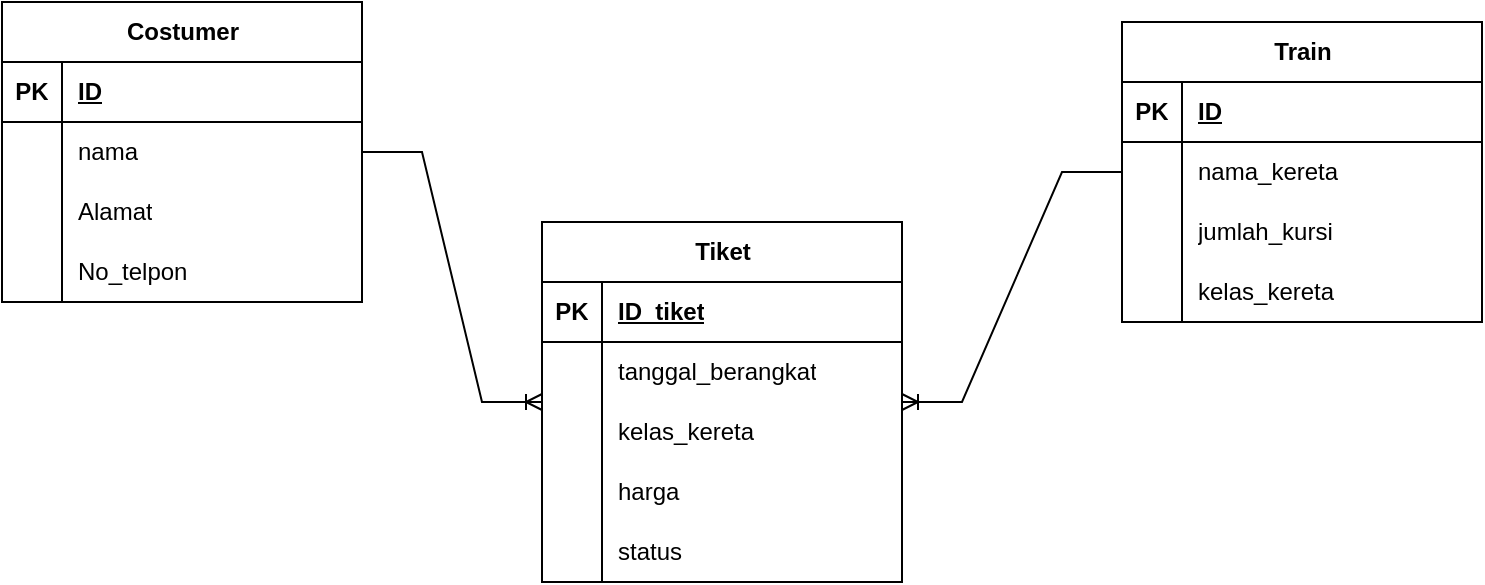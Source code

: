 <mxfile version="21.0.10" type="device" pages="3"><diagram name="erd" id="ecZaJtW9NN0FXfGNxja_"><mxGraphModel dx="880" dy="484" grid="1" gridSize="10" guides="1" tooltips="1" connect="1" arrows="1" fold="1" page="1" pageScale="1" pageWidth="827" pageHeight="1169" math="0" shadow="0"><root><mxCell id="0"/><mxCell id="1" parent="0"/><mxCell id="vj-siuB-gYmQ4uBqwAVQ-1" value="Costumer" style="shape=table;startSize=30;container=1;collapsible=1;childLayout=tableLayout;fixedRows=1;rowLines=0;fontStyle=1;align=center;resizeLast=1;html=1;" vertex="1" parent="1"><mxGeometry x="40" y="140" width="180" height="150" as="geometry"/></mxCell><mxCell id="vj-siuB-gYmQ4uBqwAVQ-2" value="" style="shape=tableRow;horizontal=0;startSize=0;swimlaneHead=0;swimlaneBody=0;fillColor=none;collapsible=0;dropTarget=0;points=[[0,0.5],[1,0.5]];portConstraint=eastwest;top=0;left=0;right=0;bottom=1;" vertex="1" parent="vj-siuB-gYmQ4uBqwAVQ-1"><mxGeometry y="30" width="180" height="30" as="geometry"/></mxCell><mxCell id="vj-siuB-gYmQ4uBqwAVQ-3" value="PK" style="shape=partialRectangle;connectable=0;fillColor=none;top=0;left=0;bottom=0;right=0;fontStyle=1;overflow=hidden;whiteSpace=wrap;html=1;" vertex="1" parent="vj-siuB-gYmQ4uBqwAVQ-2"><mxGeometry width="30" height="30" as="geometry"><mxRectangle width="30" height="30" as="alternateBounds"/></mxGeometry></mxCell><mxCell id="vj-siuB-gYmQ4uBqwAVQ-4" value="ID" style="shape=partialRectangle;connectable=0;fillColor=none;top=0;left=0;bottom=0;right=0;align=left;spacingLeft=6;fontStyle=5;overflow=hidden;whiteSpace=wrap;html=1;" vertex="1" parent="vj-siuB-gYmQ4uBqwAVQ-2"><mxGeometry x="30" width="150" height="30" as="geometry"><mxRectangle width="150" height="30" as="alternateBounds"/></mxGeometry></mxCell><mxCell id="vj-siuB-gYmQ4uBqwAVQ-5" value="" style="shape=tableRow;horizontal=0;startSize=0;swimlaneHead=0;swimlaneBody=0;fillColor=none;collapsible=0;dropTarget=0;points=[[0,0.5],[1,0.5]];portConstraint=eastwest;top=0;left=0;right=0;bottom=0;" vertex="1" parent="vj-siuB-gYmQ4uBqwAVQ-1"><mxGeometry y="60" width="180" height="30" as="geometry"/></mxCell><mxCell id="vj-siuB-gYmQ4uBqwAVQ-6" value="" style="shape=partialRectangle;connectable=0;fillColor=none;top=0;left=0;bottom=0;right=0;editable=1;overflow=hidden;whiteSpace=wrap;html=1;" vertex="1" parent="vj-siuB-gYmQ4uBqwAVQ-5"><mxGeometry width="30" height="30" as="geometry"><mxRectangle width="30" height="30" as="alternateBounds"/></mxGeometry></mxCell><mxCell id="vj-siuB-gYmQ4uBqwAVQ-7" value="nama" style="shape=partialRectangle;connectable=0;fillColor=none;top=0;left=0;bottom=0;right=0;align=left;spacingLeft=6;overflow=hidden;whiteSpace=wrap;html=1;" vertex="1" parent="vj-siuB-gYmQ4uBqwAVQ-5"><mxGeometry x="30" width="150" height="30" as="geometry"><mxRectangle width="150" height="30" as="alternateBounds"/></mxGeometry></mxCell><mxCell id="vj-siuB-gYmQ4uBqwAVQ-8" value="" style="shape=tableRow;horizontal=0;startSize=0;swimlaneHead=0;swimlaneBody=0;fillColor=none;collapsible=0;dropTarget=0;points=[[0,0.5],[1,0.5]];portConstraint=eastwest;top=0;left=0;right=0;bottom=0;" vertex="1" parent="vj-siuB-gYmQ4uBqwAVQ-1"><mxGeometry y="90" width="180" height="30" as="geometry"/></mxCell><mxCell id="vj-siuB-gYmQ4uBqwAVQ-9" value="" style="shape=partialRectangle;connectable=0;fillColor=none;top=0;left=0;bottom=0;right=0;editable=1;overflow=hidden;whiteSpace=wrap;html=1;" vertex="1" parent="vj-siuB-gYmQ4uBqwAVQ-8"><mxGeometry width="30" height="30" as="geometry"><mxRectangle width="30" height="30" as="alternateBounds"/></mxGeometry></mxCell><mxCell id="vj-siuB-gYmQ4uBqwAVQ-10" value="Alamat" style="shape=partialRectangle;connectable=0;fillColor=none;top=0;left=0;bottom=0;right=0;align=left;spacingLeft=6;overflow=hidden;whiteSpace=wrap;html=1;" vertex="1" parent="vj-siuB-gYmQ4uBqwAVQ-8"><mxGeometry x="30" width="150" height="30" as="geometry"><mxRectangle width="150" height="30" as="alternateBounds"/></mxGeometry></mxCell><mxCell id="vj-siuB-gYmQ4uBqwAVQ-11" value="" style="shape=tableRow;horizontal=0;startSize=0;swimlaneHead=0;swimlaneBody=0;fillColor=none;collapsible=0;dropTarget=0;points=[[0,0.5],[1,0.5]];portConstraint=eastwest;top=0;left=0;right=0;bottom=0;" vertex="1" parent="vj-siuB-gYmQ4uBqwAVQ-1"><mxGeometry y="120" width="180" height="30" as="geometry"/></mxCell><mxCell id="vj-siuB-gYmQ4uBqwAVQ-12" value="" style="shape=partialRectangle;connectable=0;fillColor=none;top=0;left=0;bottom=0;right=0;editable=1;overflow=hidden;whiteSpace=wrap;html=1;" vertex="1" parent="vj-siuB-gYmQ4uBqwAVQ-11"><mxGeometry width="30" height="30" as="geometry"><mxRectangle width="30" height="30" as="alternateBounds"/></mxGeometry></mxCell><mxCell id="vj-siuB-gYmQ4uBqwAVQ-13" value="No_telpon" style="shape=partialRectangle;connectable=0;fillColor=none;top=0;left=0;bottom=0;right=0;align=left;spacingLeft=6;overflow=hidden;whiteSpace=wrap;html=1;" vertex="1" parent="vj-siuB-gYmQ4uBqwAVQ-11"><mxGeometry x="30" width="150" height="30" as="geometry"><mxRectangle width="150" height="30" as="alternateBounds"/></mxGeometry></mxCell><mxCell id="vj-siuB-gYmQ4uBqwAVQ-14" value="Train" style="shape=table;startSize=30;container=1;collapsible=1;childLayout=tableLayout;fixedRows=1;rowLines=0;fontStyle=1;align=center;resizeLast=1;html=1;" vertex="1" parent="1"><mxGeometry x="600" y="150" width="180" height="150" as="geometry"/></mxCell><mxCell id="vj-siuB-gYmQ4uBqwAVQ-15" value="" style="shape=tableRow;horizontal=0;startSize=0;swimlaneHead=0;swimlaneBody=0;fillColor=none;collapsible=0;dropTarget=0;points=[[0,0.5],[1,0.5]];portConstraint=eastwest;top=0;left=0;right=0;bottom=1;" vertex="1" parent="vj-siuB-gYmQ4uBqwAVQ-14"><mxGeometry y="30" width="180" height="30" as="geometry"/></mxCell><mxCell id="vj-siuB-gYmQ4uBqwAVQ-16" value="PK" style="shape=partialRectangle;connectable=0;fillColor=none;top=0;left=0;bottom=0;right=0;fontStyle=1;overflow=hidden;whiteSpace=wrap;html=1;" vertex="1" parent="vj-siuB-gYmQ4uBqwAVQ-15"><mxGeometry width="30" height="30" as="geometry"><mxRectangle width="30" height="30" as="alternateBounds"/></mxGeometry></mxCell><mxCell id="vj-siuB-gYmQ4uBqwAVQ-17" value="ID" style="shape=partialRectangle;connectable=0;fillColor=none;top=0;left=0;bottom=0;right=0;align=left;spacingLeft=6;fontStyle=5;overflow=hidden;whiteSpace=wrap;html=1;" vertex="1" parent="vj-siuB-gYmQ4uBqwAVQ-15"><mxGeometry x="30" width="150" height="30" as="geometry"><mxRectangle width="150" height="30" as="alternateBounds"/></mxGeometry></mxCell><mxCell id="vj-siuB-gYmQ4uBqwAVQ-18" value="" style="shape=tableRow;horizontal=0;startSize=0;swimlaneHead=0;swimlaneBody=0;fillColor=none;collapsible=0;dropTarget=0;points=[[0,0.5],[1,0.5]];portConstraint=eastwest;top=0;left=0;right=0;bottom=0;" vertex="1" parent="vj-siuB-gYmQ4uBqwAVQ-14"><mxGeometry y="60" width="180" height="30" as="geometry"/></mxCell><mxCell id="vj-siuB-gYmQ4uBqwAVQ-19" value="" style="shape=partialRectangle;connectable=0;fillColor=none;top=0;left=0;bottom=0;right=0;editable=1;overflow=hidden;whiteSpace=wrap;html=1;" vertex="1" parent="vj-siuB-gYmQ4uBqwAVQ-18"><mxGeometry width="30" height="30" as="geometry"><mxRectangle width="30" height="30" as="alternateBounds"/></mxGeometry></mxCell><mxCell id="vj-siuB-gYmQ4uBqwAVQ-20" value="nama_kereta" style="shape=partialRectangle;connectable=0;fillColor=none;top=0;left=0;bottom=0;right=0;align=left;spacingLeft=6;overflow=hidden;whiteSpace=wrap;html=1;" vertex="1" parent="vj-siuB-gYmQ4uBqwAVQ-18"><mxGeometry x="30" width="150" height="30" as="geometry"><mxRectangle width="150" height="30" as="alternateBounds"/></mxGeometry></mxCell><mxCell id="vj-siuB-gYmQ4uBqwAVQ-21" value="" style="shape=tableRow;horizontal=0;startSize=0;swimlaneHead=0;swimlaneBody=0;fillColor=none;collapsible=0;dropTarget=0;points=[[0,0.5],[1,0.5]];portConstraint=eastwest;top=0;left=0;right=0;bottom=0;" vertex="1" parent="vj-siuB-gYmQ4uBqwAVQ-14"><mxGeometry y="90" width="180" height="30" as="geometry"/></mxCell><mxCell id="vj-siuB-gYmQ4uBqwAVQ-22" value="" style="shape=partialRectangle;connectable=0;fillColor=none;top=0;left=0;bottom=0;right=0;editable=1;overflow=hidden;whiteSpace=wrap;html=1;" vertex="1" parent="vj-siuB-gYmQ4uBqwAVQ-21"><mxGeometry width="30" height="30" as="geometry"><mxRectangle width="30" height="30" as="alternateBounds"/></mxGeometry></mxCell><mxCell id="vj-siuB-gYmQ4uBqwAVQ-23" value="jumlah_kursi" style="shape=partialRectangle;connectable=0;fillColor=none;top=0;left=0;bottom=0;right=0;align=left;spacingLeft=6;overflow=hidden;whiteSpace=wrap;html=1;" vertex="1" parent="vj-siuB-gYmQ4uBqwAVQ-21"><mxGeometry x="30" width="150" height="30" as="geometry"><mxRectangle width="150" height="30" as="alternateBounds"/></mxGeometry></mxCell><mxCell id="vj-siuB-gYmQ4uBqwAVQ-24" value="" style="shape=tableRow;horizontal=0;startSize=0;swimlaneHead=0;swimlaneBody=0;fillColor=none;collapsible=0;dropTarget=0;points=[[0,0.5],[1,0.5]];portConstraint=eastwest;top=0;left=0;right=0;bottom=0;" vertex="1" parent="vj-siuB-gYmQ4uBqwAVQ-14"><mxGeometry y="120" width="180" height="30" as="geometry"/></mxCell><mxCell id="vj-siuB-gYmQ4uBqwAVQ-25" value="" style="shape=partialRectangle;connectable=0;fillColor=none;top=0;left=0;bottom=0;right=0;editable=1;overflow=hidden;whiteSpace=wrap;html=1;" vertex="1" parent="vj-siuB-gYmQ4uBqwAVQ-24"><mxGeometry width="30" height="30" as="geometry"><mxRectangle width="30" height="30" as="alternateBounds"/></mxGeometry></mxCell><mxCell id="vj-siuB-gYmQ4uBqwAVQ-26" value="kelas_kereta" style="shape=partialRectangle;connectable=0;fillColor=none;top=0;left=0;bottom=0;right=0;align=left;spacingLeft=6;overflow=hidden;whiteSpace=wrap;html=1;" vertex="1" parent="vj-siuB-gYmQ4uBqwAVQ-24"><mxGeometry x="30" width="150" height="30" as="geometry"><mxRectangle width="150" height="30" as="alternateBounds"/></mxGeometry></mxCell><mxCell id="vj-siuB-gYmQ4uBqwAVQ-27" value="Tiket" style="shape=table;startSize=30;container=1;collapsible=1;childLayout=tableLayout;fixedRows=1;rowLines=0;fontStyle=1;align=center;resizeLast=1;html=1;" vertex="1" parent="1"><mxGeometry x="310" y="250" width="180" height="180" as="geometry"/></mxCell><mxCell id="vj-siuB-gYmQ4uBqwAVQ-28" value="" style="shape=tableRow;horizontal=0;startSize=0;swimlaneHead=0;swimlaneBody=0;fillColor=none;collapsible=0;dropTarget=0;points=[[0,0.5],[1,0.5]];portConstraint=eastwest;top=0;left=0;right=0;bottom=1;" vertex="1" parent="vj-siuB-gYmQ4uBqwAVQ-27"><mxGeometry y="30" width="180" height="30" as="geometry"/></mxCell><mxCell id="vj-siuB-gYmQ4uBqwAVQ-29" value="PK" style="shape=partialRectangle;connectable=0;fillColor=none;top=0;left=0;bottom=0;right=0;fontStyle=1;overflow=hidden;whiteSpace=wrap;html=1;" vertex="1" parent="vj-siuB-gYmQ4uBqwAVQ-28"><mxGeometry width="30" height="30" as="geometry"><mxRectangle width="30" height="30" as="alternateBounds"/></mxGeometry></mxCell><mxCell id="vj-siuB-gYmQ4uBqwAVQ-30" value="ID_tiket" style="shape=partialRectangle;connectable=0;fillColor=none;top=0;left=0;bottom=0;right=0;align=left;spacingLeft=6;fontStyle=5;overflow=hidden;whiteSpace=wrap;html=1;" vertex="1" parent="vj-siuB-gYmQ4uBqwAVQ-28"><mxGeometry x="30" width="150" height="30" as="geometry"><mxRectangle width="150" height="30" as="alternateBounds"/></mxGeometry></mxCell><mxCell id="vj-siuB-gYmQ4uBqwAVQ-31" value="" style="shape=tableRow;horizontal=0;startSize=0;swimlaneHead=0;swimlaneBody=0;fillColor=none;collapsible=0;dropTarget=0;points=[[0,0.5],[1,0.5]];portConstraint=eastwest;top=0;left=0;right=0;bottom=0;" vertex="1" parent="vj-siuB-gYmQ4uBqwAVQ-27"><mxGeometry y="60" width="180" height="30" as="geometry"/></mxCell><mxCell id="vj-siuB-gYmQ4uBqwAVQ-32" value="" style="shape=partialRectangle;connectable=0;fillColor=none;top=0;left=0;bottom=0;right=0;editable=1;overflow=hidden;whiteSpace=wrap;html=1;" vertex="1" parent="vj-siuB-gYmQ4uBqwAVQ-31"><mxGeometry width="30" height="30" as="geometry"><mxRectangle width="30" height="30" as="alternateBounds"/></mxGeometry></mxCell><mxCell id="vj-siuB-gYmQ4uBqwAVQ-33" value="tanggal_berangkat" style="shape=partialRectangle;connectable=0;fillColor=none;top=0;left=0;bottom=0;right=0;align=left;spacingLeft=6;overflow=hidden;whiteSpace=wrap;html=1;" vertex="1" parent="vj-siuB-gYmQ4uBqwAVQ-31"><mxGeometry x="30" width="150" height="30" as="geometry"><mxRectangle width="150" height="30" as="alternateBounds"/></mxGeometry></mxCell><mxCell id="vj-siuB-gYmQ4uBqwAVQ-34" value="" style="shape=tableRow;horizontal=0;startSize=0;swimlaneHead=0;swimlaneBody=0;fillColor=none;collapsible=0;dropTarget=0;points=[[0,0.5],[1,0.5]];portConstraint=eastwest;top=0;left=0;right=0;bottom=0;" vertex="1" parent="vj-siuB-gYmQ4uBqwAVQ-27"><mxGeometry y="90" width="180" height="30" as="geometry"/></mxCell><mxCell id="vj-siuB-gYmQ4uBqwAVQ-35" value="" style="shape=partialRectangle;connectable=0;fillColor=none;top=0;left=0;bottom=0;right=0;editable=1;overflow=hidden;whiteSpace=wrap;html=1;" vertex="1" parent="vj-siuB-gYmQ4uBqwAVQ-34"><mxGeometry width="30" height="30" as="geometry"><mxRectangle width="30" height="30" as="alternateBounds"/></mxGeometry></mxCell><mxCell id="vj-siuB-gYmQ4uBqwAVQ-36" value="kelas_kereta" style="shape=partialRectangle;connectable=0;fillColor=none;top=0;left=0;bottom=0;right=0;align=left;spacingLeft=6;overflow=hidden;whiteSpace=wrap;html=1;" vertex="1" parent="vj-siuB-gYmQ4uBqwAVQ-34"><mxGeometry x="30" width="150" height="30" as="geometry"><mxRectangle width="150" height="30" as="alternateBounds"/></mxGeometry></mxCell><mxCell id="vj-siuB-gYmQ4uBqwAVQ-37" value="" style="shape=tableRow;horizontal=0;startSize=0;swimlaneHead=0;swimlaneBody=0;fillColor=none;collapsible=0;dropTarget=0;points=[[0,0.5],[1,0.5]];portConstraint=eastwest;top=0;left=0;right=0;bottom=0;" vertex="1" parent="vj-siuB-gYmQ4uBqwAVQ-27"><mxGeometry y="120" width="180" height="30" as="geometry"/></mxCell><mxCell id="vj-siuB-gYmQ4uBqwAVQ-38" value="" style="shape=partialRectangle;connectable=0;fillColor=none;top=0;left=0;bottom=0;right=0;editable=1;overflow=hidden;whiteSpace=wrap;html=1;" vertex="1" parent="vj-siuB-gYmQ4uBqwAVQ-37"><mxGeometry width="30" height="30" as="geometry"><mxRectangle width="30" height="30" as="alternateBounds"/></mxGeometry></mxCell><mxCell id="vj-siuB-gYmQ4uBqwAVQ-39" value="harga" style="shape=partialRectangle;connectable=0;fillColor=none;top=0;left=0;bottom=0;right=0;align=left;spacingLeft=6;overflow=hidden;whiteSpace=wrap;html=1;" vertex="1" parent="vj-siuB-gYmQ4uBqwAVQ-37"><mxGeometry x="30" width="150" height="30" as="geometry"><mxRectangle width="150" height="30" as="alternateBounds"/></mxGeometry></mxCell><mxCell id="vj-siuB-gYmQ4uBqwAVQ-41" value="" style="shape=tableRow;horizontal=0;startSize=0;swimlaneHead=0;swimlaneBody=0;fillColor=none;collapsible=0;dropTarget=0;points=[[0,0.5],[1,0.5]];portConstraint=eastwest;top=0;left=0;right=0;bottom=0;" vertex="1" parent="vj-siuB-gYmQ4uBqwAVQ-27"><mxGeometry y="150" width="180" height="30" as="geometry"/></mxCell><mxCell id="vj-siuB-gYmQ4uBqwAVQ-42" value="" style="shape=partialRectangle;connectable=0;fillColor=none;top=0;left=0;bottom=0;right=0;editable=1;overflow=hidden;whiteSpace=wrap;html=1;" vertex="1" parent="vj-siuB-gYmQ4uBqwAVQ-41"><mxGeometry width="30" height="30" as="geometry"><mxRectangle width="30" height="30" as="alternateBounds"/></mxGeometry></mxCell><mxCell id="vj-siuB-gYmQ4uBqwAVQ-43" value="status" style="shape=partialRectangle;connectable=0;fillColor=none;top=0;left=0;bottom=0;right=0;align=left;spacingLeft=6;overflow=hidden;whiteSpace=wrap;html=1;" vertex="1" parent="vj-siuB-gYmQ4uBqwAVQ-41"><mxGeometry x="30" width="150" height="30" as="geometry"><mxRectangle width="150" height="30" as="alternateBounds"/></mxGeometry></mxCell><mxCell id="vj-siuB-gYmQ4uBqwAVQ-44" value="" style="edgeStyle=entityRelationEdgeStyle;fontSize=12;html=1;endArrow=ERoneToMany;rounded=0;" edge="1" parent="1" source="vj-siuB-gYmQ4uBqwAVQ-1" target="vj-siuB-gYmQ4uBqwAVQ-27"><mxGeometry width="100" height="100" relative="1" as="geometry"><mxPoint x="360" y="300" as="sourcePoint"/><mxPoint x="460" y="200" as="targetPoint"/></mxGeometry></mxCell><mxCell id="vj-siuB-gYmQ4uBqwAVQ-45" value="" style="edgeStyle=entityRelationEdgeStyle;fontSize=12;html=1;endArrow=ERoneToMany;rounded=0;" edge="1" parent="1" source="vj-siuB-gYmQ4uBqwAVQ-14" target="vj-siuB-gYmQ4uBqwAVQ-27"><mxGeometry width="100" height="100" relative="1" as="geometry"><mxPoint x="210" y="235" as="sourcePoint"/><mxPoint x="320" y="350" as="targetPoint"/></mxGeometry></mxCell></root></mxGraphModel></diagram><diagram id="PHd_CuRPOagNEDZ7wROY" name="Usecase Admin"><mxGraphModel dx="677" dy="372" grid="1" gridSize="10" guides="1" tooltips="1" connect="1" arrows="1" fold="1" page="1" pageScale="1" pageWidth="827" pageHeight="1169" math="0" shadow="0"><root><mxCell id="0"/><mxCell id="1" parent="0"/><mxCell id="5RoU_old1Uw-IMYX4mF1-1" value="Admin" style="shape=umlActor;verticalLabelPosition=bottom;verticalAlign=top;html=1;" vertex="1" parent="1"><mxGeometry x="630" y="200" width="30" height="60" as="geometry"/></mxCell><mxCell id="5RoU_old1Uw-IMYX4mF1-2" value="Mengelola Kereta" style="shape=ellipse;html=1;dashed=0;whiteSpace=wrap;perimeter=ellipsePerimeter;" vertex="1" parent="1"><mxGeometry x="813.5" y="160" width="153" height="40" as="geometry"/></mxCell><mxCell id="5RoU_old1Uw-IMYX4mF1-3" value="" style="endArrow=none;html=1;rounded=0;exitX=1;exitY=0.333;exitDx=0;exitDy=0;exitPerimeter=0;entryX=0;entryY=0.5;entryDx=0;entryDy=0;" edge="1" parent="1" source="5RoU_old1Uw-IMYX4mF1-1" target="5RoU_old1Uw-IMYX4mF1-2"><mxGeometry width="50" height="50" relative="1" as="geometry"><mxPoint x="960" y="230" as="sourcePoint"/><mxPoint x="310" y="250" as="targetPoint"/></mxGeometry></mxCell><mxCell id="5RoU_old1Uw-IMYX4mF1-4" value="tambah" style="shape=ellipse;html=1;dashed=0;whiteSpace=wrap;perimeter=ellipsePerimeter;" vertex="1" parent="1"><mxGeometry x="727" y="80" width="100" height="40" as="geometry"/></mxCell><mxCell id="5RoU_old1Uw-IMYX4mF1-5" value="edit" style="shape=ellipse;html=1;dashed=0;whiteSpace=wrap;perimeter=ellipsePerimeter;" vertex="1" parent="1"><mxGeometry x="840" y="80" width="100" height="40" as="geometry"/></mxCell><mxCell id="5RoU_old1Uw-IMYX4mF1-6" value="hapus" style="shape=ellipse;html=1;dashed=0;whiteSpace=wrap;perimeter=ellipsePerimeter;" vertex="1" parent="1"><mxGeometry x="960" y="80" width="100" height="40" as="geometry"/></mxCell><mxCell id="5RoU_old1Uw-IMYX4mF1-7" value="" style="endArrow=open;html=1;rounded=0;dashed=1;dashPattern=8 8;endFill=0;entryX=0.5;entryY=0;entryDx=0;entryDy=0;" edge="1" parent="1" source="5RoU_old1Uw-IMYX4mF1-4" target="5RoU_old1Uw-IMYX4mF1-2"><mxGeometry width="50" height="50" relative="1" as="geometry"><mxPoint x="535" y="234" as="sourcePoint"/><mxPoint x="394" y="175" as="targetPoint"/></mxGeometry></mxCell><mxCell id="5RoU_old1Uw-IMYX4mF1-8" value="" style="endArrow=open;html=1;rounded=0;dashed=1;dashPattern=8 8;endFill=0;" edge="1" parent="1" source="5RoU_old1Uw-IMYX4mF1-5" target="5RoU_old1Uw-IMYX4mF1-2"><mxGeometry width="50" height="50" relative="1" as="geometry"><mxPoint x="817" y="126" as="sourcePoint"/><mxPoint x="900" y="170" as="targetPoint"/></mxGeometry></mxCell><mxCell id="5RoU_old1Uw-IMYX4mF1-9" value="" style="endArrow=open;html=1;rounded=0;dashed=1;dashPattern=8 8;endFill=0;exitX=0.5;exitY=1;exitDx=0;exitDy=0;entryX=0.5;entryY=0;entryDx=0;entryDy=0;" edge="1" parent="1" source="5RoU_old1Uw-IMYX4mF1-6" target="5RoU_old1Uw-IMYX4mF1-2"><mxGeometry width="50" height="50" relative="1" as="geometry"><mxPoint x="900" y="130" as="sourcePoint"/><mxPoint x="900" y="170" as="targetPoint"/></mxGeometry></mxCell><mxCell id="5RoU_old1Uw-IMYX4mF1-10" value="Melihat Jadwal" style="shape=ellipse;html=1;dashed=0;whiteSpace=wrap;perimeter=ellipsePerimeter;" vertex="1" parent="1"><mxGeometry x="798.5" y="300" width="153" height="40" as="geometry"/></mxCell><mxCell id="5RoU_old1Uw-IMYX4mF1-11" value="tambah" style="shape=ellipse;html=1;dashed=0;whiteSpace=wrap;perimeter=ellipsePerimeter;" vertex="1" parent="1"><mxGeometry x="770" y="240" width="70" height="40" as="geometry"/></mxCell><mxCell id="5RoU_old1Uw-IMYX4mF1-12" value="edit" style="shape=ellipse;html=1;dashed=0;whiteSpace=wrap;perimeter=ellipsePerimeter;" vertex="1" parent="1"><mxGeometry x="845" y="210" width="60" height="35" as="geometry"/></mxCell><mxCell id="5RoU_old1Uw-IMYX4mF1-13" value="hapus" style="shape=ellipse;html=1;dashed=0;whiteSpace=wrap;perimeter=ellipsePerimeter;" vertex="1" parent="1"><mxGeometry x="910" y="245" width="70" height="30" as="geometry"/></mxCell><mxCell id="5RoU_old1Uw-IMYX4mF1-14" value="" style="endArrow=open;html=1;rounded=0;dashed=1;dashPattern=8 8;endFill=0;entryX=0.5;entryY=0;entryDx=0;entryDy=0;" edge="1" parent="1" source="5RoU_old1Uw-IMYX4mF1-11" target="5RoU_old1Uw-IMYX4mF1-10"><mxGeometry width="50" height="50" relative="1" as="geometry"><mxPoint x="515" y="374" as="sourcePoint"/><mxPoint x="374" y="315" as="targetPoint"/></mxGeometry></mxCell><mxCell id="5RoU_old1Uw-IMYX4mF1-15" value="" style="endArrow=open;html=1;rounded=0;dashed=1;dashPattern=8 8;endFill=0;" edge="1" parent="1" source="5RoU_old1Uw-IMYX4mF1-12" target="5RoU_old1Uw-IMYX4mF1-10"><mxGeometry width="50" height="50" relative="1" as="geometry"><mxPoint x="797" y="266" as="sourcePoint"/><mxPoint x="880" y="310" as="targetPoint"/></mxGeometry></mxCell><mxCell id="5RoU_old1Uw-IMYX4mF1-16" value="" style="endArrow=open;html=1;rounded=0;dashed=1;dashPattern=8 8;endFill=0;exitX=0.5;exitY=1;exitDx=0;exitDy=0;entryX=0.5;entryY=0;entryDx=0;entryDy=0;" edge="1" parent="1" source="5RoU_old1Uw-IMYX4mF1-13" target="5RoU_old1Uw-IMYX4mF1-10"><mxGeometry width="50" height="50" relative="1" as="geometry"><mxPoint x="880" y="270" as="sourcePoint"/><mxPoint x="880" y="310" as="targetPoint"/></mxGeometry></mxCell><mxCell id="5RoU_old1Uw-IMYX4mF1-17" value="" style="endArrow=none;html=1;rounded=0;exitX=1;exitY=0.333;exitDx=0;exitDy=0;exitPerimeter=0;entryX=0;entryY=0.5;entryDx=0;entryDy=0;" edge="1" parent="1" source="5RoU_old1Uw-IMYX4mF1-1" target="5RoU_old1Uw-IMYX4mF1-10"><mxGeometry width="50" height="50" relative="1" as="geometry"><mxPoint x="1060" y="260" as="sourcePoint"/><mxPoint x="939" y="207" as="targetPoint"/></mxGeometry></mxCell><mxCell id="5RoU_old1Uw-IMYX4mF1-18" value="&amp;lt;extend&amp;gt;" style="text;html=1;align=center;verticalAlign=middle;resizable=0;points=[];autosize=1;strokeColor=none;fillColor=none;" vertex="1" parent="1"><mxGeometry x="804" y="120" width="70" height="30" as="geometry"/></mxCell><mxCell id="5RoU_old1Uw-IMYX4mF1-19" value="&amp;lt;extend&amp;gt;" style="text;html=1;align=center;verticalAlign=middle;resizable=0;points=[];autosize=1;strokeColor=none;fillColor=none;" vertex="1" parent="1"><mxGeometry x="859" y="120" width="70" height="30" as="geometry"/></mxCell><mxCell id="5RoU_old1Uw-IMYX4mF1-20" value="&amp;lt;extend&amp;gt;" style="text;html=1;align=center;verticalAlign=middle;resizable=0;points=[];autosize=1;strokeColor=none;fillColor=none;" vertex="1" parent="1"><mxGeometry x="924" y="118" width="70" height="30" as="geometry"/></mxCell><mxCell id="5RoU_old1Uw-IMYX4mF1-21" value="&amp;lt;extend&amp;gt;" style="text;html=1;align=center;verticalAlign=middle;resizable=0;points=[];autosize=1;strokeColor=none;fillColor=none;" vertex="1" parent="1"><mxGeometry x="890" y="269" width="70" height="30" as="geometry"/></mxCell><mxCell id="5RoU_old1Uw-IMYX4mF1-22" value="&amp;lt;extend&amp;gt;" style="text;html=1;align=center;verticalAlign=middle;resizable=0;points=[];autosize=1;strokeColor=none;fillColor=none;" vertex="1" parent="1"><mxGeometry x="838" y="254" width="70" height="30" as="geometry"/></mxCell><mxCell id="5RoU_old1Uw-IMYX4mF1-23" value="&amp;lt;extend&amp;gt;" style="text;html=1;align=center;verticalAlign=middle;resizable=0;points=[];autosize=1;strokeColor=none;fillColor=none;" vertex="1" parent="1"><mxGeometry x="798.5" y="275" width="70" height="30" as="geometry"/></mxCell><mxCell id="5RoU_old1Uw-IMYX4mF1-24" value="Login" style="shape=ellipse;html=1;dashed=0;whiteSpace=wrap;perimeter=ellipsePerimeter;" vertex="1" parent="1"><mxGeometry x="1100" y="235" width="90" height="40" as="geometry"/></mxCell><mxCell id="5RoU_old1Uw-IMYX4mF1-28" value="" style="endArrow=classic;html=1;rounded=0;dashed=1;entryX=1;entryY=0.5;entryDx=0;entryDy=0;" edge="1" parent="1" source="5RoU_old1Uw-IMYX4mF1-24" target="5RoU_old1Uw-IMYX4mF1-2"><mxGeometry width="50" height="50" relative="1" as="geometry"><mxPoint x="910" y="300" as="sourcePoint"/><mxPoint x="960" y="250" as="targetPoint"/></mxGeometry></mxCell><mxCell id="5RoU_old1Uw-IMYX4mF1-29" value="" style="endArrow=classic;html=1;rounded=0;dashed=1;entryX=1;entryY=0.5;entryDx=0;entryDy=0;" edge="1" parent="1" source="5RoU_old1Uw-IMYX4mF1-24" target="5RoU_old1Uw-IMYX4mF1-10"><mxGeometry width="50" height="50" relative="1" as="geometry"><mxPoint x="1117" y="254" as="sourcePoint"/><mxPoint x="951" y="205" as="targetPoint"/></mxGeometry></mxCell><mxCell id="5RoU_old1Uw-IMYX4mF1-30" value="&amp;lt;include&amp;gt;" style="text;html=1;align=center;verticalAlign=middle;resizable=0;points=[];autosize=1;strokeColor=none;fillColor=none;rotation=-15;" vertex="1" parent="1"><mxGeometry x="987" y="270" width="80" height="30" as="geometry"/></mxCell><mxCell id="5RoU_old1Uw-IMYX4mF1-31" value="&amp;lt;include&amp;gt;" style="text;html=1;align=center;verticalAlign=middle;resizable=0;points=[];autosize=1;strokeColor=none;fillColor=none;rotation=30;" vertex="1" parent="1"><mxGeometry x="997" y="184" width="80" height="30" as="geometry"/></mxCell></root></mxGraphModel></diagram><diagram id="f7YfgrDW5ittVGo-byy9" name="Usecase Costumer"><mxGraphModel dx="1100" dy="605" grid="1" gridSize="10" guides="1" tooltips="1" connect="1" arrows="1" fold="1" page="1" pageScale="1" pageWidth="827" pageHeight="1169" math="0" shadow="0"><root><mxCell id="0"/><mxCell id="1" parent="0"/><mxCell id="c_op9eY0apWjZfR-xpcQ-1" value="Costumer" style="shape=umlActor;verticalLabelPosition=bottom;verticalAlign=top;html=1;" vertex="1" parent="1"><mxGeometry x="160" y="160" width="30" height="60" as="geometry"/></mxCell><mxCell id="c_op9eY0apWjZfR-xpcQ-2" value="beli tiket" style="shape=ellipse;html=1;dashed=0;whiteSpace=wrap;perimeter=ellipsePerimeter;" vertex="1" parent="1"><mxGeometry x="300" y="130" width="100" height="40" as="geometry"/></mxCell><mxCell id="c_op9eY0apWjZfR-xpcQ-7" value="" style="endArrow=none;html=1;rounded=0;entryX=0;entryY=0.5;entryDx=0;entryDy=0;exitX=1;exitY=0.333;exitDx=0;exitDy=0;exitPerimeter=0;" edge="1" parent="1" source="c_op9eY0apWjZfR-xpcQ-1" target="c_op9eY0apWjZfR-xpcQ-2"><mxGeometry width="50" height="50" relative="1" as="geometry"><mxPoint x="190" y="240" as="sourcePoint"/><mxPoint x="400" y="240" as="targetPoint"/></mxGeometry></mxCell><mxCell id="c_op9eY0apWjZfR-xpcQ-12" value="view scedule" style="shape=ellipse;html=1;dashed=0;whiteSpace=wrap;perimeter=ellipsePerimeter;" vertex="1" parent="1"><mxGeometry x="300" y="220" width="100" height="40" as="geometry"/></mxCell><mxCell id="c_op9eY0apWjZfR-xpcQ-13" value="" style="endArrow=none;html=1;rounded=0;exitX=1;exitY=0.333;exitDx=0;exitDy=0;exitPerimeter=0;entryX=0;entryY=0.5;entryDx=0;entryDy=0;" edge="1" parent="1" source="c_op9eY0apWjZfR-xpcQ-1" target="c_op9eY0apWjZfR-xpcQ-12"><mxGeometry width="50" height="50" relative="1" as="geometry"><mxPoint x="200" y="220" as="sourcePoint"/><mxPoint x="310" y="160" as="targetPoint"/></mxGeometry></mxCell><mxCell id="p_c79KHPTmsVHjwbbVOe-1" value="pilih tanggal berangkat" style="shape=ellipse;html=1;dashed=0;whiteSpace=wrap;perimeter=ellipsePerimeter;" vertex="1" parent="1"><mxGeometry x="470" y="80" width="150" height="40" as="geometry"/></mxCell><mxCell id="FY4En4A4E1HzPyynRh_C-1" value="Pilih Kereta" style="shape=ellipse;html=1;dashed=0;whiteSpace=wrap;perimeter=ellipsePerimeter;" vertex="1" parent="1"><mxGeometry x="500" y="150" width="126" height="40" as="geometry"/></mxCell><mxCell id="s5NmFKMxnDYsj7fkxuCP-1" value="tiket" style="shape=ellipse;html=1;dashed=0;whiteSpace=wrap;perimeter=ellipsePerimeter;" vertex="1" parent="1"><mxGeometry x="500" y="220" width="126" height="40" as="geometry"/></mxCell><mxCell id="s5NmFKMxnDYsj7fkxuCP-7" value="" style="endArrow=open;html=1;rounded=0;dashed=1;dashPattern=8 8;endFill=0;" edge="1" parent="1" source="p_c79KHPTmsVHjwbbVOe-1" target="c_op9eY0apWjZfR-xpcQ-2"><mxGeometry width="50" height="50" relative="1" as="geometry"><mxPoint x="390" y="280" as="sourcePoint"/><mxPoint x="440" y="230" as="targetPoint"/></mxGeometry></mxCell><mxCell id="s5NmFKMxnDYsj7fkxuCP-8" value="" style="endArrow=open;html=1;rounded=0;endFill=0;dashed=1;dashPattern=8 8;" edge="1" parent="1" source="FY4En4A4E1HzPyynRh_C-1" target="c_op9eY0apWjZfR-xpcQ-2"><mxGeometry width="50" height="50" relative="1" as="geometry"><mxPoint x="501" y="124" as="sourcePoint"/><mxPoint x="402" y="149" as="targetPoint"/></mxGeometry></mxCell><mxCell id="s5NmFKMxnDYsj7fkxuCP-9" value="" style="endArrow=open;html=1;rounded=0;dashed=1;dashPattern=8 8;endFill=0;" edge="1" parent="1" source="s5NmFKMxnDYsj7fkxuCP-1" target="c_op9eY0apWjZfR-xpcQ-2"><mxGeometry width="50" height="50" relative="1" as="geometry"><mxPoint x="512" y="174" as="sourcePoint"/><mxPoint x="409" y="165" as="targetPoint"/></mxGeometry></mxCell><mxCell id="s5NmFKMxnDYsj7fkxuCP-15" value="lihat jadwal berangkat" style="shape=ellipse;html=1;dashed=0;whiteSpace=wrap;perimeter=ellipsePerimeter;" vertex="1" parent="1"><mxGeometry x="470" y="300" width="150" height="40" as="geometry"/></mxCell><mxCell id="s5NmFKMxnDYsj7fkxuCP-16" value="" style="endArrow=open;html=1;rounded=0;dashed=1;dashPattern=8 8;endFill=0;" edge="1" parent="1" source="s5NmFKMxnDYsj7fkxuCP-15" target="c_op9eY0apWjZfR-xpcQ-12"><mxGeometry width="50" height="50" relative="1" as="geometry"><mxPoint x="535" y="234" as="sourcePoint"/><mxPoint x="394" y="175" as="targetPoint"/></mxGeometry></mxCell><mxCell id="s5NmFKMxnDYsj7fkxuCP-18" value="login" style="shape=ellipse;html=1;dashed=0;whiteSpace=wrap;perimeter=ellipsePerimeter;" vertex="1" parent="1"><mxGeometry x="300" y="40" width="100" height="40" as="geometry"/></mxCell><mxCell id="s5NmFKMxnDYsj7fkxuCP-19" value="" style="endArrow=none;html=1;rounded=0;exitX=1;exitY=0.333;exitDx=0;exitDy=0;exitPerimeter=0;" edge="1" parent="1" source="c_op9eY0apWjZfR-xpcQ-1" target="s5NmFKMxnDYsj7fkxuCP-18"><mxGeometry width="50" height="50" relative="1" as="geometry"><mxPoint x="200" y="190" as="sourcePoint"/><mxPoint x="310" y="160" as="targetPoint"/></mxGeometry></mxCell><mxCell id="s5NmFKMxnDYsj7fkxuCP-22" value="&amp;lt;include&amp;gt;" style="text;html=1;align=center;verticalAlign=middle;resizable=0;points=[];autosize=1;strokeColor=none;fillColor=none;rotation=5;" vertex="1" parent="1"><mxGeometry x="425" y="135" width="80" height="30" as="geometry"/></mxCell><mxCell id="LGiJYFg4vVzRmuUOj5J7-27" value="&amp;lt;include&amp;gt;" style="text;html=1;align=center;verticalAlign=middle;resizable=0;points=[];autosize=1;strokeColor=none;fillColor=none;rotation=25;" vertex="1" parent="1"><mxGeometry x="420" y="190" width="80" height="30" as="geometry"/></mxCell><mxCell id="LGiJYFg4vVzRmuUOj5J7-28" value="&amp;lt;include&amp;gt;" style="text;html=1;align=center;verticalAlign=middle;resizable=0;points=[];autosize=1;strokeColor=none;fillColor=none;rotation=-25;" vertex="1" parent="1"><mxGeometry x="400" y="100" width="80" height="30" as="geometry"/></mxCell><mxCell id="LGiJYFg4vVzRmuUOj5J7-29" value="&amp;lt;include&amp;gt;" style="text;html=1;align=center;verticalAlign=middle;resizable=0;points=[];autosize=1;strokeColor=none;fillColor=none;rotation=25;" vertex="1" parent="1"><mxGeometry x="400" y="275" width="80" height="30" as="geometry"/></mxCell></root></mxGraphModel></diagram></mxfile>
